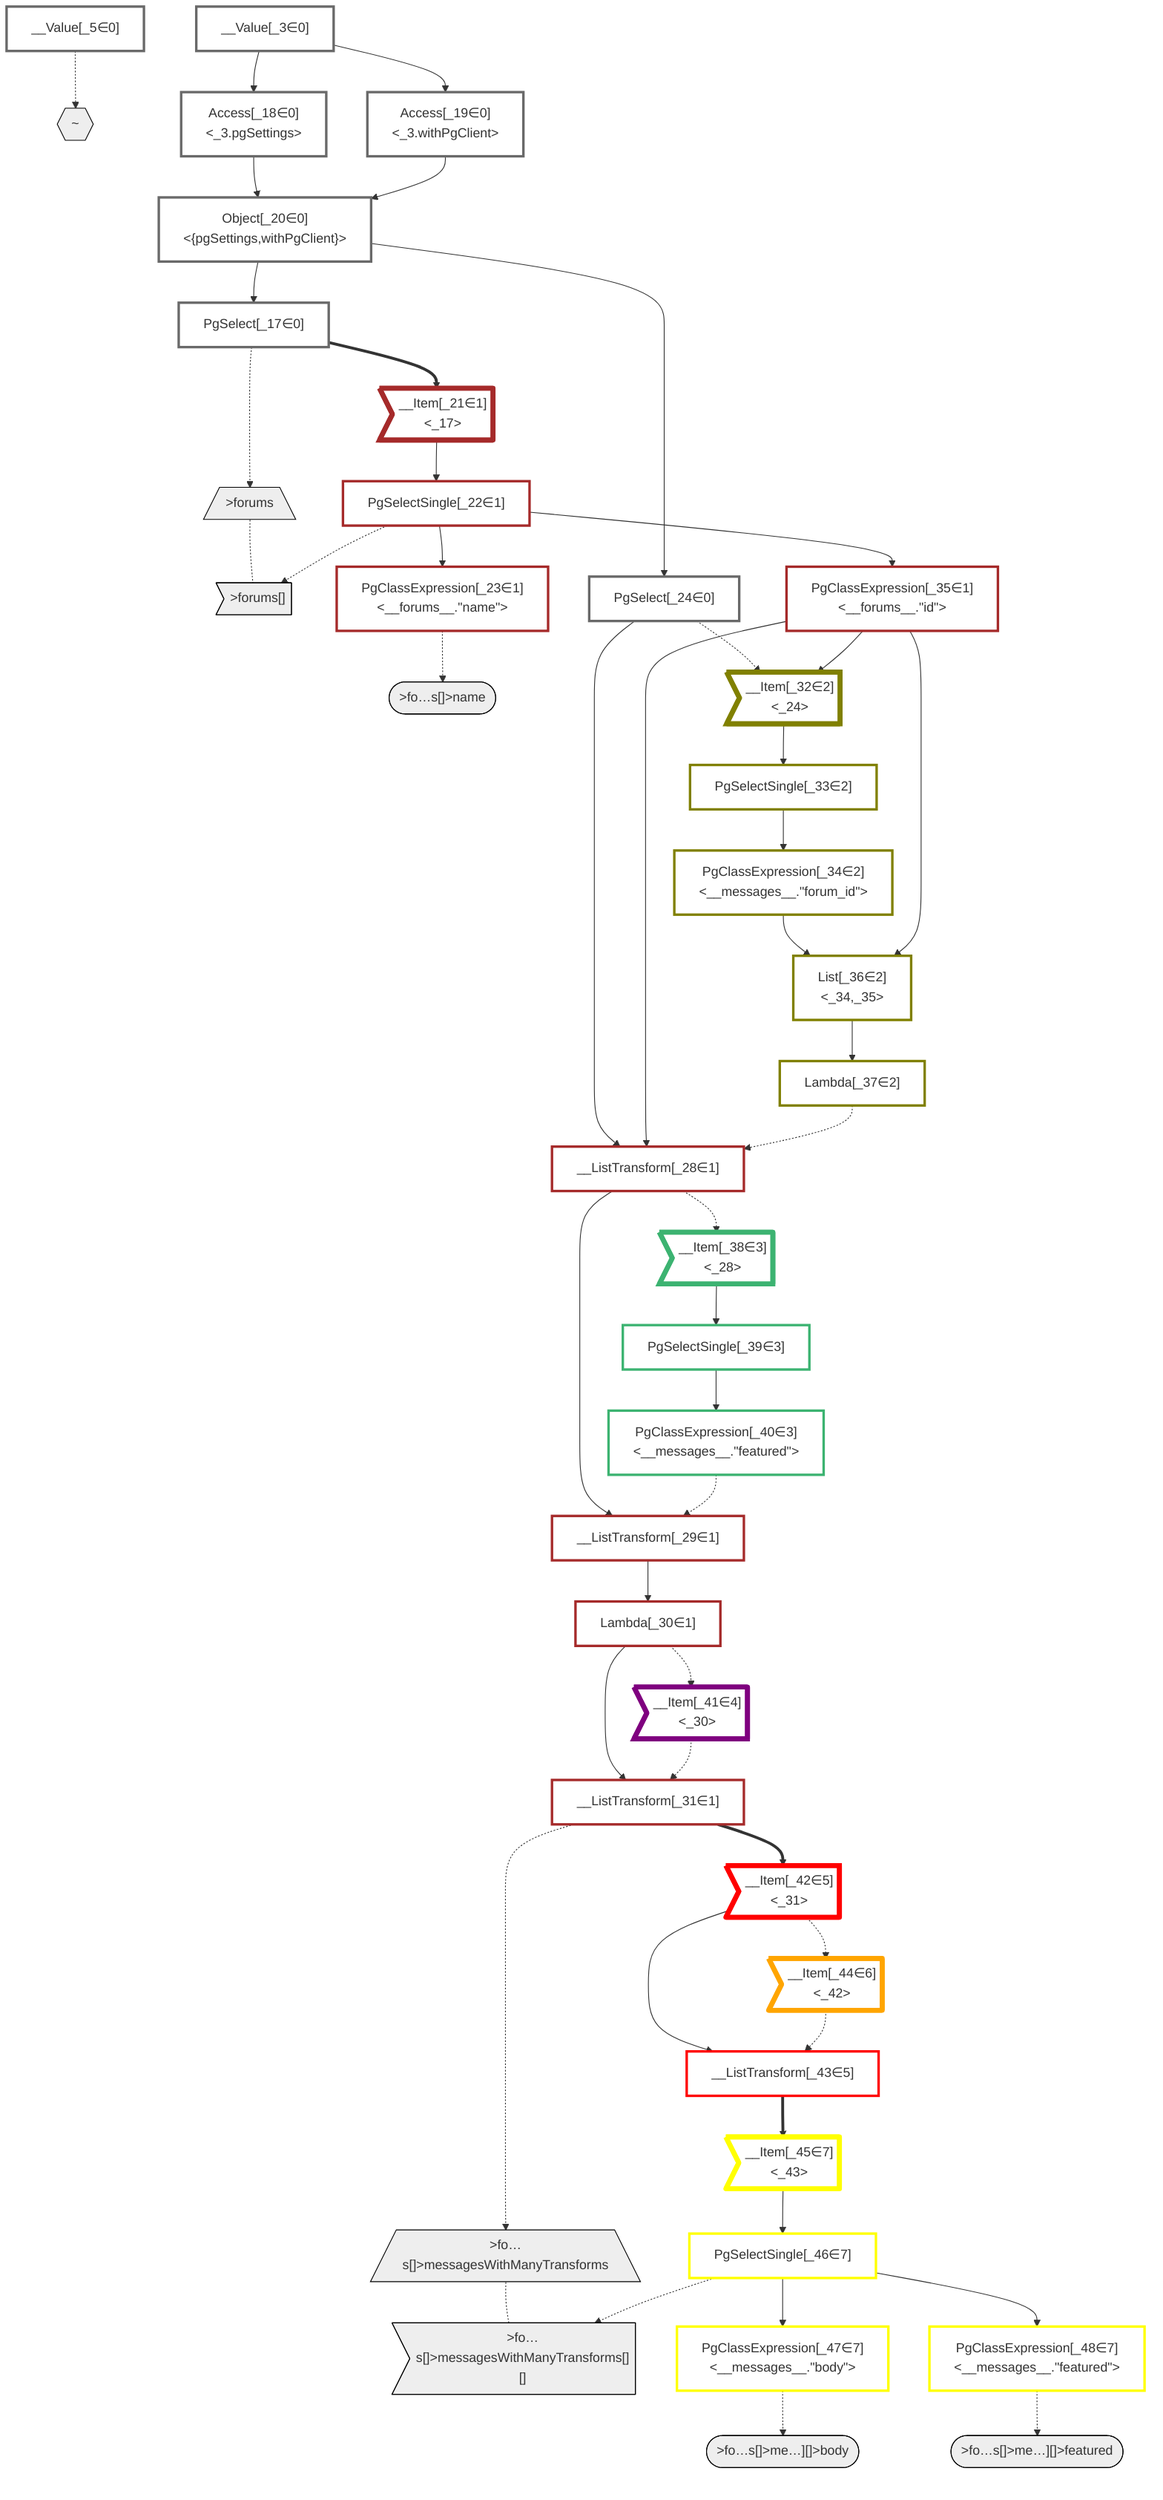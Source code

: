 graph TD
    classDef path fill:#eee,stroke:#000
    classDef plan fill:#fff,stroke-width:3px
    classDef itemplan fill:#fff,stroke-width:6px
    classDef sideeffectplan fill:#f00,stroke-width:6px

    %% subgraph fields
    P1{{"~"}}:::path
    P2[/">forums"\]:::path
    P3>">forums[]"]:::path
    P2 -.- P3
    P4([">fo…s[]>name"]):::path
    %% P3 -.-> P4
    P5[/">fo…s[]>messagesWithManyTransforms"\]:::path
    P6>">fo…s[]>messagesWithManyTransforms[][]"]:::path
    P5 -.- P6
    P7([">fo…s[]>me…][]>body"]):::path
    %% P6 -.-> P7
    P8([">fo…s[]>me…][]>featured"]):::path
    %% P6 -.-> P8
    %% P3 -.-> P5
    %% P1 -.-> P2
    %% end

    %% define plans
    __Value_3["__Value[_3∈0]<br /><context>"]:::plan
    __Value_5["__Value[_5∈0]<br /><rootValue>"]:::plan
    PgSelect_17["PgSelect[_17∈0]<br /><forums>"]:::plan
    Access_18["Access[_18∈0]<br /><_3.pgSettings>"]:::plan
    Access_19["Access[_19∈0]<br /><_3.withPgClient>"]:::plan
    Object_20["Object[_20∈0]<br /><{pgSettings,withPgClient}>"]:::plan
    __Item_21>"__Item[_21∈1]<br /><_17>"]:::itemplan
    PgSelectSingle_22["PgSelectSingle[_22∈1]<br /><forums>"]:::plan
    PgClassExpression_23["PgClassExpression[_23∈1]<br /><__forums__.#quot;name#quot;>"]:::plan
    PgSelect_24["PgSelect[_24∈0]<br /><messages>"]:::plan
    __ListTransform_28["__ListTransform[_28∈1]<br /><filter:_24>"]:::plan
    __ListTransform_29["__ListTransform[_29∈1]<br /><groupBy:_28>"]:::plan
    Lambda_30["Lambda[_30∈1]"]:::plan
    __ListTransform_31["__ListTransform[_31∈1]<br /><each:_30>"]:::plan
    __Item_32>"__Item[_32∈2]<br /><_24>"]:::itemplan
    PgSelectSingle_33["PgSelectSingle[_33∈2]<br /><messages>"]:::plan
    PgClassExpression_34["PgClassExpression[_34∈2]<br /><__messages__.#quot;forum_id#quot;>"]:::plan
    PgClassExpression_35["PgClassExpression[_35∈1]<br /><__forums__.#quot;id#quot;>"]:::plan
    List_36["List[_36∈2]<br /><_34,_35>"]:::plan
    Lambda_37["Lambda[_37∈2]"]:::plan
    __Item_38>"__Item[_38∈3]<br /><_28>"]:::itemplan
    PgSelectSingle_39["PgSelectSingle[_39∈3]<br /><messages>"]:::plan
    PgClassExpression_40["PgClassExpression[_40∈3]<br /><__messages__.#quot;featured#quot;>"]:::plan
    __Item_41>"__Item[_41∈4]<br /><_30>"]:::itemplan
    __Item_42>"__Item[_42∈5]<br /><_31>"]:::itemplan
    __ListTransform_43["__ListTransform[_43∈5]<br /><each:_42>"]:::plan
    __Item_44>"__Item[_44∈6]<br /><_42>"]:::itemplan
    __Item_45>"__Item[_45∈7]<br /><_43>"]:::itemplan
    PgSelectSingle_46["PgSelectSingle[_46∈7]<br /><messages>"]:::plan
    PgClassExpression_47["PgClassExpression[_47∈7]<br /><__messages__.#quot;body#quot;>"]:::plan
    PgClassExpression_48["PgClassExpression[_48∈7]<br /><__messages__.#quot;featured#quot;>"]:::plan

    %% plan dependencies
    Object_20 --> PgSelect_17
    __Value_3 --> Access_18
    __Value_3 --> Access_19
    Access_18 --> Object_20
    Access_19 --> Object_20
    PgSelect_17 ==> __Item_21
    __Item_21 --> PgSelectSingle_22
    PgSelectSingle_22 --> PgClassExpression_23
    Object_20 --> PgSelect_24
    PgSelect_24 --> __ListTransform_28
    PgClassExpression_35 --> __ListTransform_28
    Lambda_37 -.-> __ListTransform_28
    __ListTransform_28 --> __ListTransform_29
    PgClassExpression_40 -.-> __ListTransform_29
    __ListTransform_29 --> Lambda_30
    Lambda_30 --> __ListTransform_31
    __Item_41 -.-> __ListTransform_31
    PgSelect_24 -.-> __Item_32
    PgClassExpression_35 --> __Item_32
    __Item_32 --> PgSelectSingle_33
    PgSelectSingle_33 --> PgClassExpression_34
    PgSelectSingle_22 --> PgClassExpression_35
    PgClassExpression_34 --> List_36
    PgClassExpression_35 --> List_36
    List_36 --> Lambda_37
    __ListTransform_28 -.-> __Item_38
    __Item_38 --> PgSelectSingle_39
    PgSelectSingle_39 --> PgClassExpression_40
    Lambda_30 -.-> __Item_41
    __ListTransform_31 ==> __Item_42
    __Item_42 --> __ListTransform_43
    __Item_44 -.-> __ListTransform_43
    __Item_42 -.-> __Item_44
    __ListTransform_43 ==> __Item_45
    __Item_45 --> PgSelectSingle_46
    PgSelectSingle_46 --> PgClassExpression_47
    PgSelectSingle_46 --> PgClassExpression_48

    %% plan-to-path relationships
    __Value_5 -.-> P1
    PgSelect_17 -.-> P2
    PgSelectSingle_22 -.-> P3
    PgClassExpression_23 -.-> P4
    __ListTransform_31 -.-> P5
    PgSelectSingle_46 -.-> P6
    PgClassExpression_47 -.-> P7
    PgClassExpression_48 -.-> P8

    %% allocate buckets
    classDef bucket0 stroke:#696969
    class __Value_3,__Value_5,PgSelect_17,Access_18,Access_19,Object_20,PgSelect_24 bucket0
    classDef bucket1 stroke:#a52a2a
    class __Item_21,PgSelectSingle_22,PgClassExpression_23,__ListTransform_28,__ListTransform_29,Lambda_30,__ListTransform_31,PgClassExpression_35 bucket1
    classDef bucket2 stroke:#808000
    class __Item_32,PgSelectSingle_33,PgClassExpression_34,List_36,Lambda_37 bucket2
    classDef bucket3 stroke:#3cb371
    class __Item_38,PgSelectSingle_39,PgClassExpression_40 bucket3
    classDef bucket4 stroke:#7f007f
    class __Item_41 bucket4
    classDef bucket5 stroke:#ff0000
    class __Item_42,__ListTransform_43 bucket5
    classDef bucket6 stroke:#ffa500
    class __Item_44 bucket6
    classDef bucket7 stroke:#ffff00
    class __Item_45,PgSelectSingle_46,PgClassExpression_47,PgClassExpression_48 bucket7